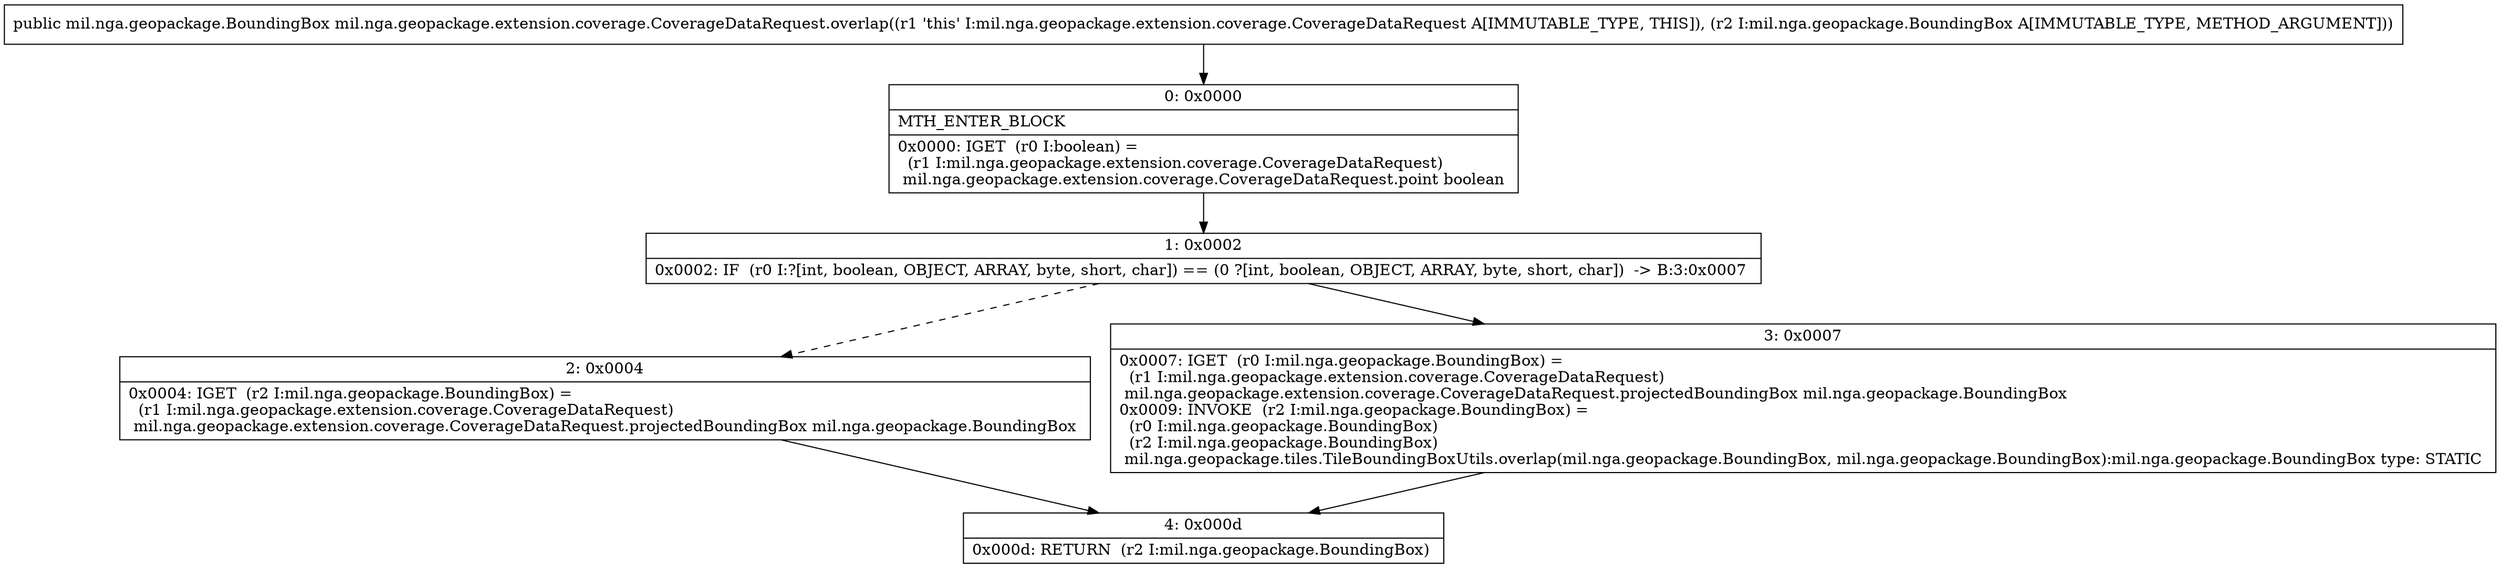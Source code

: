 digraph "CFG formil.nga.geopackage.extension.coverage.CoverageDataRequest.overlap(Lmil\/nga\/geopackage\/BoundingBox;)Lmil\/nga\/geopackage\/BoundingBox;" {
Node_0 [shape=record,label="{0\:\ 0x0000|MTH_ENTER_BLOCK\l|0x0000: IGET  (r0 I:boolean) = \l  (r1 I:mil.nga.geopackage.extension.coverage.CoverageDataRequest)\l mil.nga.geopackage.extension.coverage.CoverageDataRequest.point boolean \l}"];
Node_1 [shape=record,label="{1\:\ 0x0002|0x0002: IF  (r0 I:?[int, boolean, OBJECT, ARRAY, byte, short, char]) == (0 ?[int, boolean, OBJECT, ARRAY, byte, short, char])  \-\> B:3:0x0007 \l}"];
Node_2 [shape=record,label="{2\:\ 0x0004|0x0004: IGET  (r2 I:mil.nga.geopackage.BoundingBox) = \l  (r1 I:mil.nga.geopackage.extension.coverage.CoverageDataRequest)\l mil.nga.geopackage.extension.coverage.CoverageDataRequest.projectedBoundingBox mil.nga.geopackage.BoundingBox \l}"];
Node_3 [shape=record,label="{3\:\ 0x0007|0x0007: IGET  (r0 I:mil.nga.geopackage.BoundingBox) = \l  (r1 I:mil.nga.geopackage.extension.coverage.CoverageDataRequest)\l mil.nga.geopackage.extension.coverage.CoverageDataRequest.projectedBoundingBox mil.nga.geopackage.BoundingBox \l0x0009: INVOKE  (r2 I:mil.nga.geopackage.BoundingBox) = \l  (r0 I:mil.nga.geopackage.BoundingBox)\l  (r2 I:mil.nga.geopackage.BoundingBox)\l mil.nga.geopackage.tiles.TileBoundingBoxUtils.overlap(mil.nga.geopackage.BoundingBox, mil.nga.geopackage.BoundingBox):mil.nga.geopackage.BoundingBox type: STATIC \l}"];
Node_4 [shape=record,label="{4\:\ 0x000d|0x000d: RETURN  (r2 I:mil.nga.geopackage.BoundingBox) \l}"];
MethodNode[shape=record,label="{public mil.nga.geopackage.BoundingBox mil.nga.geopackage.extension.coverage.CoverageDataRequest.overlap((r1 'this' I:mil.nga.geopackage.extension.coverage.CoverageDataRequest A[IMMUTABLE_TYPE, THIS]), (r2 I:mil.nga.geopackage.BoundingBox A[IMMUTABLE_TYPE, METHOD_ARGUMENT])) }"];
MethodNode -> Node_0;
Node_0 -> Node_1;
Node_1 -> Node_2[style=dashed];
Node_1 -> Node_3;
Node_2 -> Node_4;
Node_3 -> Node_4;
}

